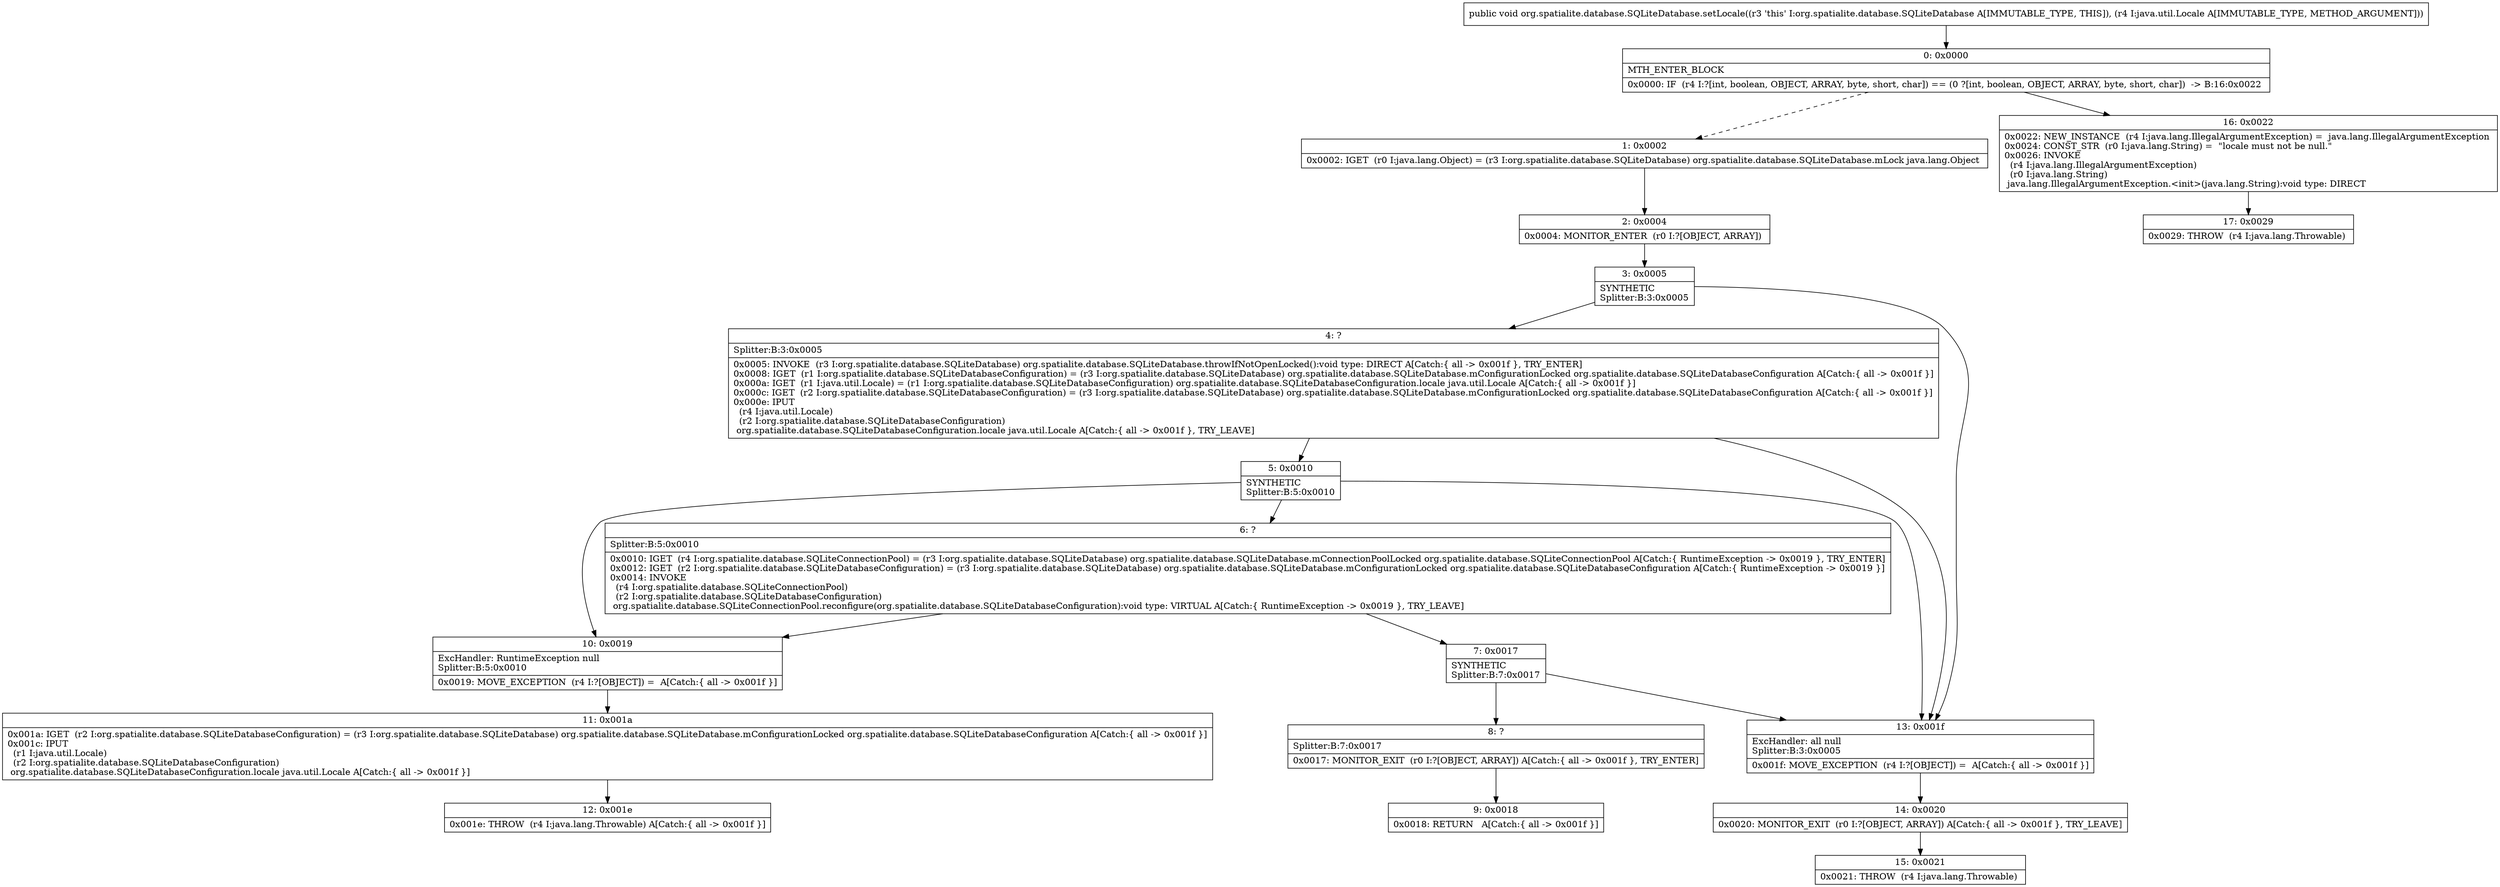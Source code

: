 digraph "CFG fororg.spatialite.database.SQLiteDatabase.setLocale(Ljava\/util\/Locale;)V" {
Node_0 [shape=record,label="{0\:\ 0x0000|MTH_ENTER_BLOCK\l|0x0000: IF  (r4 I:?[int, boolean, OBJECT, ARRAY, byte, short, char]) == (0 ?[int, boolean, OBJECT, ARRAY, byte, short, char])  \-\> B:16:0x0022 \l}"];
Node_1 [shape=record,label="{1\:\ 0x0002|0x0002: IGET  (r0 I:java.lang.Object) = (r3 I:org.spatialite.database.SQLiteDatabase) org.spatialite.database.SQLiteDatabase.mLock java.lang.Object \l}"];
Node_2 [shape=record,label="{2\:\ 0x0004|0x0004: MONITOR_ENTER  (r0 I:?[OBJECT, ARRAY]) \l}"];
Node_3 [shape=record,label="{3\:\ 0x0005|SYNTHETIC\lSplitter:B:3:0x0005\l}"];
Node_4 [shape=record,label="{4\:\ ?|Splitter:B:3:0x0005\l|0x0005: INVOKE  (r3 I:org.spatialite.database.SQLiteDatabase) org.spatialite.database.SQLiteDatabase.throwIfNotOpenLocked():void type: DIRECT A[Catch:\{ all \-\> 0x001f \}, TRY_ENTER]\l0x0008: IGET  (r1 I:org.spatialite.database.SQLiteDatabaseConfiguration) = (r3 I:org.spatialite.database.SQLiteDatabase) org.spatialite.database.SQLiteDatabase.mConfigurationLocked org.spatialite.database.SQLiteDatabaseConfiguration A[Catch:\{ all \-\> 0x001f \}]\l0x000a: IGET  (r1 I:java.util.Locale) = (r1 I:org.spatialite.database.SQLiteDatabaseConfiguration) org.spatialite.database.SQLiteDatabaseConfiguration.locale java.util.Locale A[Catch:\{ all \-\> 0x001f \}]\l0x000c: IGET  (r2 I:org.spatialite.database.SQLiteDatabaseConfiguration) = (r3 I:org.spatialite.database.SQLiteDatabase) org.spatialite.database.SQLiteDatabase.mConfigurationLocked org.spatialite.database.SQLiteDatabaseConfiguration A[Catch:\{ all \-\> 0x001f \}]\l0x000e: IPUT  \l  (r4 I:java.util.Locale)\l  (r2 I:org.spatialite.database.SQLiteDatabaseConfiguration)\l org.spatialite.database.SQLiteDatabaseConfiguration.locale java.util.Locale A[Catch:\{ all \-\> 0x001f \}, TRY_LEAVE]\l}"];
Node_5 [shape=record,label="{5\:\ 0x0010|SYNTHETIC\lSplitter:B:5:0x0010\l}"];
Node_6 [shape=record,label="{6\:\ ?|Splitter:B:5:0x0010\l|0x0010: IGET  (r4 I:org.spatialite.database.SQLiteConnectionPool) = (r3 I:org.spatialite.database.SQLiteDatabase) org.spatialite.database.SQLiteDatabase.mConnectionPoolLocked org.spatialite.database.SQLiteConnectionPool A[Catch:\{ RuntimeException \-\> 0x0019 \}, TRY_ENTER]\l0x0012: IGET  (r2 I:org.spatialite.database.SQLiteDatabaseConfiguration) = (r3 I:org.spatialite.database.SQLiteDatabase) org.spatialite.database.SQLiteDatabase.mConfigurationLocked org.spatialite.database.SQLiteDatabaseConfiguration A[Catch:\{ RuntimeException \-\> 0x0019 \}]\l0x0014: INVOKE  \l  (r4 I:org.spatialite.database.SQLiteConnectionPool)\l  (r2 I:org.spatialite.database.SQLiteDatabaseConfiguration)\l org.spatialite.database.SQLiteConnectionPool.reconfigure(org.spatialite.database.SQLiteDatabaseConfiguration):void type: VIRTUAL A[Catch:\{ RuntimeException \-\> 0x0019 \}, TRY_LEAVE]\l}"];
Node_7 [shape=record,label="{7\:\ 0x0017|SYNTHETIC\lSplitter:B:7:0x0017\l}"];
Node_8 [shape=record,label="{8\:\ ?|Splitter:B:7:0x0017\l|0x0017: MONITOR_EXIT  (r0 I:?[OBJECT, ARRAY]) A[Catch:\{ all \-\> 0x001f \}, TRY_ENTER]\l}"];
Node_9 [shape=record,label="{9\:\ 0x0018|0x0018: RETURN   A[Catch:\{ all \-\> 0x001f \}]\l}"];
Node_10 [shape=record,label="{10\:\ 0x0019|ExcHandler: RuntimeException null\lSplitter:B:5:0x0010\l|0x0019: MOVE_EXCEPTION  (r4 I:?[OBJECT]) =  A[Catch:\{ all \-\> 0x001f \}]\l}"];
Node_11 [shape=record,label="{11\:\ 0x001a|0x001a: IGET  (r2 I:org.spatialite.database.SQLiteDatabaseConfiguration) = (r3 I:org.spatialite.database.SQLiteDatabase) org.spatialite.database.SQLiteDatabase.mConfigurationLocked org.spatialite.database.SQLiteDatabaseConfiguration A[Catch:\{ all \-\> 0x001f \}]\l0x001c: IPUT  \l  (r1 I:java.util.Locale)\l  (r2 I:org.spatialite.database.SQLiteDatabaseConfiguration)\l org.spatialite.database.SQLiteDatabaseConfiguration.locale java.util.Locale A[Catch:\{ all \-\> 0x001f \}]\l}"];
Node_12 [shape=record,label="{12\:\ 0x001e|0x001e: THROW  (r4 I:java.lang.Throwable) A[Catch:\{ all \-\> 0x001f \}]\l}"];
Node_13 [shape=record,label="{13\:\ 0x001f|ExcHandler: all null\lSplitter:B:3:0x0005\l|0x001f: MOVE_EXCEPTION  (r4 I:?[OBJECT]) =  A[Catch:\{ all \-\> 0x001f \}]\l}"];
Node_14 [shape=record,label="{14\:\ 0x0020|0x0020: MONITOR_EXIT  (r0 I:?[OBJECT, ARRAY]) A[Catch:\{ all \-\> 0x001f \}, TRY_LEAVE]\l}"];
Node_15 [shape=record,label="{15\:\ 0x0021|0x0021: THROW  (r4 I:java.lang.Throwable) \l}"];
Node_16 [shape=record,label="{16\:\ 0x0022|0x0022: NEW_INSTANCE  (r4 I:java.lang.IllegalArgumentException) =  java.lang.IllegalArgumentException \l0x0024: CONST_STR  (r0 I:java.lang.String) =  \"locale must not be null.\" \l0x0026: INVOKE  \l  (r4 I:java.lang.IllegalArgumentException)\l  (r0 I:java.lang.String)\l java.lang.IllegalArgumentException.\<init\>(java.lang.String):void type: DIRECT \l}"];
Node_17 [shape=record,label="{17\:\ 0x0029|0x0029: THROW  (r4 I:java.lang.Throwable) \l}"];
MethodNode[shape=record,label="{public void org.spatialite.database.SQLiteDatabase.setLocale((r3 'this' I:org.spatialite.database.SQLiteDatabase A[IMMUTABLE_TYPE, THIS]), (r4 I:java.util.Locale A[IMMUTABLE_TYPE, METHOD_ARGUMENT])) }"];
MethodNode -> Node_0;
Node_0 -> Node_1[style=dashed];
Node_0 -> Node_16;
Node_1 -> Node_2;
Node_2 -> Node_3;
Node_3 -> Node_4;
Node_3 -> Node_13;
Node_4 -> Node_5;
Node_4 -> Node_13;
Node_5 -> Node_6;
Node_5 -> Node_10;
Node_5 -> Node_13;
Node_6 -> Node_7;
Node_6 -> Node_10;
Node_7 -> Node_8;
Node_7 -> Node_13;
Node_8 -> Node_9;
Node_10 -> Node_11;
Node_11 -> Node_12;
Node_13 -> Node_14;
Node_14 -> Node_15;
Node_16 -> Node_17;
}

